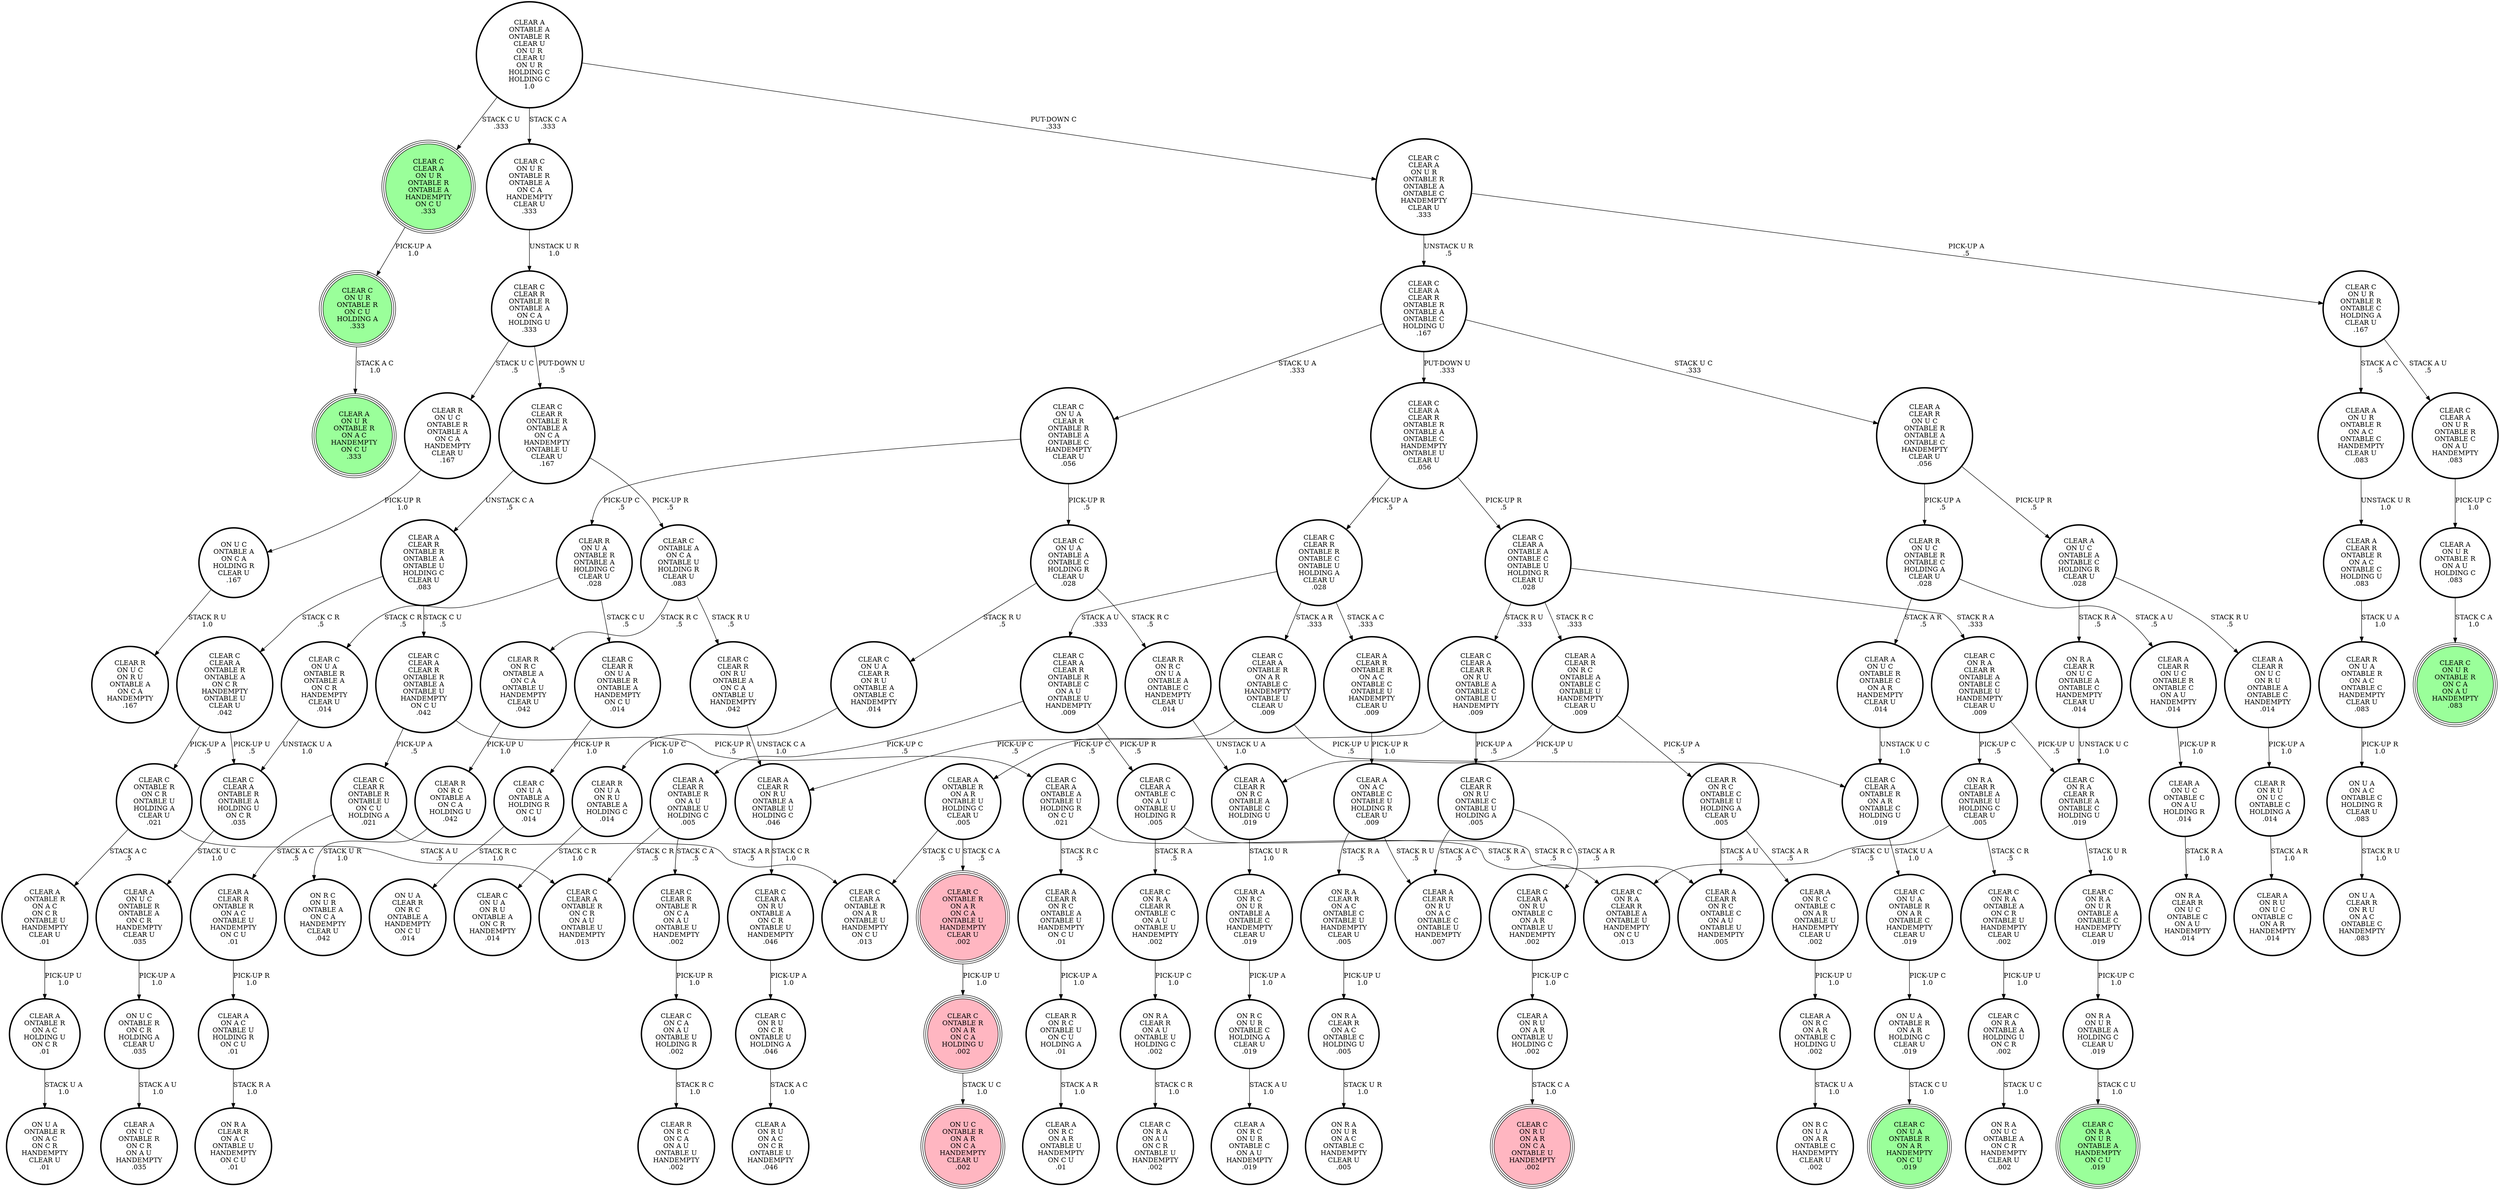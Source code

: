 digraph {
"CLEAR C\nCLEAR A\nON U R\nONTABLE R\nONTABLE A\nHANDEMPTY\nON C U\n.333\n" -> "CLEAR C\nON U R\nONTABLE R\nON C U\nHOLDING A\n.333\n"[label="PICK-UP A\n1.0\n"];
"CLEAR C\nON U A\nCLEAR R\nONTABLE R\nONTABLE A\nONTABLE C\nHANDEMPTY\nCLEAR U\n.056\n" -> "CLEAR C\nON U A\nONTABLE A\nONTABLE C\nHOLDING R\nCLEAR U\n.028\n"[label="PICK-UP R\n.5\n"];
"CLEAR C\nON U A\nCLEAR R\nONTABLE R\nONTABLE A\nONTABLE C\nHANDEMPTY\nCLEAR U\n.056\n" -> "CLEAR R\nON U A\nONTABLE R\nONTABLE A\nHOLDING C\nCLEAR U\n.028\n"[label="PICK-UP C\n.5\n"];
"CLEAR C\nON R U\nON C R\nONTABLE U\nHOLDING A\n.046\n" -> "CLEAR A\nON R U\nON A C\nON C R\nONTABLE U\nHANDEMPTY\n.046\n"[label="STACK A C\n1.0\n"];
"CLEAR C\nCLEAR A\nON R U\nONTABLE C\nON A R\nONTABLE U\nHANDEMPTY\n.002\n" -> "CLEAR A\nON R U\nON A R\nONTABLE U\nHOLDING C\n.002\n"[label="PICK-UP C\n1.0\n"];
"CLEAR C\nON C A\nON A U\nONTABLE U\nHOLDING R\n.002\n" -> "CLEAR R\nON R C\nON C A\nON A U\nONTABLE U\nHANDEMPTY\n.002\n"[label="STACK R C\n1.0\n"];
"CLEAR C\nCLEAR A\nONTABLE A\nONTABLE U\nHOLDING R\nON C U\n.021\n" -> "CLEAR C\nON R A\nCLEAR R\nONTABLE A\nONTABLE U\nHANDEMPTY\nON C U\n.013\n"[label="STACK R A\n.5\n"];
"CLEAR C\nCLEAR A\nONTABLE A\nONTABLE U\nHOLDING R\nON C U\n.021\n" -> "CLEAR A\nCLEAR R\nON R C\nONTABLE A\nONTABLE U\nHANDEMPTY\nON C U\n.01\n"[label="STACK R C\n.5\n"];
"ON U A\nON A C\nONTABLE C\nHOLDING R\nCLEAR U\n.083\n" -> "ON U A\nCLEAR R\nON R U\nON A C\nONTABLE C\nHANDEMPTY\n.083\n"[label="STACK R U\n1.0\n"];
"CLEAR C\nCLEAR A\nCLEAR R\nONTABLE R\nONTABLE C\nON A U\nONTABLE U\nHANDEMPTY\n.009\n" -> "CLEAR A\nCLEAR R\nONTABLE R\nON A U\nONTABLE U\nHOLDING C\n.005\n"[label="PICK-UP C\n.5\n"];
"CLEAR C\nCLEAR A\nCLEAR R\nONTABLE R\nONTABLE C\nON A U\nONTABLE U\nHANDEMPTY\n.009\n" -> "CLEAR C\nCLEAR A\nONTABLE C\nON A U\nONTABLE U\nHOLDING R\n.005\n"[label="PICK-UP R\n.5\n"];
"CLEAR R\nON U A\nONTABLE R\nON A C\nONTABLE C\nHANDEMPTY\nCLEAR U\n.083\n" -> "ON U A\nON A C\nONTABLE C\nHOLDING R\nCLEAR U\n.083\n"[label="PICK-UP R\n1.0\n"];
"CLEAR A\nCLEAR R\nONTABLE R\nONTABLE A\nONTABLE U\nHOLDING C\nCLEAR U\n.083\n" -> "CLEAR C\nCLEAR A\nONTABLE R\nONTABLE A\nON C R\nHANDEMPTY\nONTABLE U\nCLEAR U\n.042\n"[label="STACK C R\n.5\n"];
"CLEAR A\nCLEAR R\nONTABLE R\nONTABLE A\nONTABLE U\nHOLDING C\nCLEAR U\n.083\n" -> "CLEAR C\nCLEAR A\nCLEAR R\nONTABLE R\nONTABLE A\nONTABLE U\nHANDEMPTY\nON C U\n.042\n"[label="STACK C U\n.5\n"];
"CLEAR C\nCLEAR A\nON R U\nONTABLE A\nON C R\nONTABLE U\nHANDEMPTY\n.046\n" -> "CLEAR C\nON R U\nON C R\nONTABLE U\nHOLDING A\n.046\n"[label="PICK-UP A\n1.0\n"];
"CLEAR A\nCLEAR R\nON R C\nONTABLE A\nONTABLE U\nHANDEMPTY\nON C U\n.01\n" -> "CLEAR R\nON R C\nONTABLE U\nON C U\nHOLDING A\n.01\n"[label="PICK-UP A\n1.0\n"];
"CLEAR A\nON R C\nON A R\nONTABLE C\nHOLDING U\n.002\n" -> "ON R C\nON U A\nON A R\nONTABLE C\nHANDEMPTY\nCLEAR U\n.002\n"[label="STACK U A\n1.0\n"];
"ON R A\nCLEAR R\nON A C\nONTABLE C\nHOLDING U\n.005\n" -> "ON R A\nON U R\nON A C\nONTABLE C\nHANDEMPTY\nCLEAR U\n.005\n"[label="STACK U R\n1.0\n"];
"CLEAR C\nON R A\nCLEAR R\nONTABLE A\nONTABLE C\nHOLDING U\n.019\n" -> "CLEAR C\nON R A\nON U R\nONTABLE A\nONTABLE C\nHANDEMPTY\nCLEAR U\n.019\n"[label="STACK U R\n1.0\n"];
"CLEAR C\nON U A\nONTABLE R\nON A R\nONTABLE C\nHANDEMPTY\nCLEAR U\n.019\n" -> "ON U A\nONTABLE R\nON A R\nHOLDING C\nCLEAR U\n.019\n"[label="PICK-UP C\n1.0\n"];
"CLEAR C\nCLEAR A\nCLEAR R\nON R U\nONTABLE A\nONTABLE C\nONTABLE U\nHANDEMPTY\n.009\n" -> "CLEAR A\nCLEAR R\nON R U\nONTABLE A\nONTABLE U\nHOLDING C\n.046\n"[label="PICK-UP C\n.5\n"];
"CLEAR C\nCLEAR A\nCLEAR R\nON R U\nONTABLE A\nONTABLE C\nONTABLE U\nHANDEMPTY\n.009\n" -> "CLEAR C\nCLEAR R\nON R U\nONTABLE C\nONTABLE U\nHOLDING A\n.005\n"[label="PICK-UP A\n.5\n"];
"CLEAR C\nON R A\nCLEAR R\nONTABLE C\nON A U\nONTABLE U\nHANDEMPTY\n.002\n" -> "ON R A\nCLEAR R\nON A U\nONTABLE U\nHOLDING C\n.002\n"[label="PICK-UP C\n1.0\n"];
"ON R A\nCLEAR R\nON A U\nONTABLE U\nHOLDING C\n.002\n" -> "CLEAR C\nON R A\nON A U\nON C R\nONTABLE U\nHANDEMPTY\n.002\n"[label="STACK C R\n1.0\n"];
"CLEAR R\nON U A\nON R U\nONTABLE A\nHOLDING C\n.014\n" -> "CLEAR C\nON U A\nON R U\nONTABLE A\nON C R\nHANDEMPTY\n.014\n"[label="STACK C R\n1.0\n"];
"CLEAR C\nCLEAR A\nONTABLE R\nONTABLE A\nON C R\nHANDEMPTY\nONTABLE U\nCLEAR U\n.042\n" -> "CLEAR C\nCLEAR A\nONTABLE R\nONTABLE A\nHOLDING U\nON C R\n.035\n"[label="PICK-UP U\n.5\n"];
"CLEAR C\nCLEAR A\nONTABLE R\nONTABLE A\nON C R\nHANDEMPTY\nONTABLE U\nCLEAR U\n.042\n" -> "CLEAR C\nONTABLE R\nON C R\nONTABLE U\nHOLDING A\nCLEAR U\n.021\n"[label="PICK-UP A\n.5\n"];
"CLEAR A\nON U C\nONTABLE R\nONTABLE A\nON C R\nHANDEMPTY\nCLEAR U\n.035\n" -> "ON U C\nONTABLE R\nON C R\nHOLDING A\nCLEAR U\n.035\n"[label="PICK-UP A\n1.0\n"];
"CLEAR A\nON U R\nONTABLE R\nON A U\nHOLDING C\n.083\n" -> "CLEAR C\nON U R\nONTABLE R\nON C A\nON A U\nHANDEMPTY\n.083\n"[label="STACK C A\n1.0\n"];
"CLEAR A\nON U C\nONTABLE R\nONTABLE C\nON A R\nHANDEMPTY\nCLEAR U\n.014\n" -> "CLEAR C\nCLEAR A\nONTABLE R\nON A R\nONTABLE C\nHOLDING U\n.019\n"[label="UNSTACK U C\n1.0\n"];
"CLEAR C\nON U R\nONTABLE R\nONTABLE A\nON C A\nHANDEMPTY\nCLEAR U\n.333\n" -> "CLEAR C\nCLEAR R\nONTABLE R\nONTABLE A\nON C A\nHOLDING U\n.333\n"[label="UNSTACK U R\n1.0\n"];
"CLEAR C\nONTABLE A\nON C A\nONTABLE U\nHOLDING R\nCLEAR U\n.083\n" -> "CLEAR R\nON R C\nONTABLE A\nON C A\nONTABLE U\nHANDEMPTY\nCLEAR U\n.042\n"[label="STACK R C\n.5\n"];
"CLEAR C\nONTABLE A\nON C A\nONTABLE U\nHOLDING R\nCLEAR U\n.083\n" -> "CLEAR C\nCLEAR R\nON R U\nONTABLE A\nON C A\nONTABLE U\nHANDEMPTY\n.042\n"[label="STACK R U\n.5\n"];
"CLEAR A\nCLEAR R\nON R C\nONTABLE A\nONTABLE C\nHOLDING U\n.019\n" -> "CLEAR A\nON R C\nON U R\nONTABLE A\nONTABLE C\nHANDEMPTY\nCLEAR U\n.019\n"[label="STACK U R\n1.0\n"];
"CLEAR C\nCLEAR A\nONTABLE R\nON A R\nONTABLE C\nHANDEMPTY\nONTABLE U\nCLEAR U\n.009\n" -> "CLEAR C\nCLEAR A\nONTABLE R\nON A R\nONTABLE C\nHOLDING U\n.019\n"[label="PICK-UP U\n.5\n"];
"CLEAR C\nCLEAR A\nONTABLE R\nON A R\nONTABLE C\nHANDEMPTY\nONTABLE U\nCLEAR U\n.009\n" -> "CLEAR A\nONTABLE R\nON A R\nONTABLE U\nHOLDING C\nCLEAR U\n.005\n"[label="PICK-UP C\n.5\n"];
"CLEAR A\nONTABLE R\nON A R\nONTABLE U\nHOLDING C\nCLEAR U\n.005\n" -> "CLEAR C\nCLEAR A\nONTABLE R\nON A R\nONTABLE U\nHANDEMPTY\nON C U\n.013\n"[label="STACK C U\n.5\n"];
"CLEAR A\nONTABLE R\nON A R\nONTABLE U\nHOLDING C\nCLEAR U\n.005\n" -> "CLEAR C\nONTABLE R\nON A R\nON C A\nONTABLE U\nHANDEMPTY\nCLEAR U\n.002\n"[label="STACK C A\n.5\n"];
"CLEAR C\nCLEAR A\nONTABLE R\nONTABLE A\nHOLDING U\nON C R\n.035\n" -> "CLEAR A\nON U C\nONTABLE R\nONTABLE A\nON C R\nHANDEMPTY\nCLEAR U\n.035\n"[label="STACK U C\n1.0\n"];
"CLEAR C\nCLEAR A\nCLEAR R\nONTABLE R\nONTABLE A\nONTABLE C\nHOLDING U\n.167\n" -> "CLEAR C\nCLEAR A\nCLEAR R\nONTABLE R\nONTABLE A\nONTABLE C\nHANDEMPTY\nONTABLE U\nCLEAR U\n.056\n"[label="PUT-DOWN U\n.333\n"];
"CLEAR C\nCLEAR A\nCLEAR R\nONTABLE R\nONTABLE A\nONTABLE C\nHOLDING U\n.167\n" -> "CLEAR A\nCLEAR R\nON U C\nONTABLE R\nONTABLE A\nONTABLE C\nHANDEMPTY\nCLEAR U\n.056\n"[label="STACK U C\n.333\n"];
"CLEAR C\nCLEAR A\nCLEAR R\nONTABLE R\nONTABLE A\nONTABLE C\nHOLDING U\n.167\n" -> "CLEAR C\nON U A\nCLEAR R\nONTABLE R\nONTABLE A\nONTABLE C\nHANDEMPTY\nCLEAR U\n.056\n"[label="STACK U A\n.333\n"];
"CLEAR A\nON A C\nONTABLE C\nONTABLE U\nHOLDING R\nCLEAR U\n.009\n" -> "ON R A\nCLEAR R\nON A C\nONTABLE C\nONTABLE U\nHANDEMPTY\nCLEAR U\n.005\n"[label="STACK R A\n.5\n"];
"CLEAR A\nON A C\nONTABLE C\nONTABLE U\nHOLDING R\nCLEAR U\n.009\n" -> "CLEAR A\nCLEAR R\nON R U\nON A C\nONTABLE C\nONTABLE U\nHANDEMPTY\n.007\n"[label="STACK R U\n.5\n"];
"CLEAR C\nCLEAR R\nON R U\nONTABLE A\nON C A\nONTABLE U\nHANDEMPTY\n.042\n" -> "CLEAR A\nCLEAR R\nON R U\nONTABLE A\nONTABLE U\nHOLDING C\n.046\n"[label="UNSTACK C A\n1.0\n"];
"CLEAR C\nONTABLE R\nON A R\nON C A\nONTABLE U\nHANDEMPTY\nCLEAR U\n.002\n" -> "CLEAR C\nONTABLE R\nON A R\nON C A\nHOLDING U\n.002\n"[label="PICK-UP U\n1.0\n"];
"CLEAR A\nONTABLE R\nON A C\nON C R\nONTABLE U\nHANDEMPTY\nCLEAR U\n.01\n" -> "CLEAR A\nONTABLE R\nON A C\nHOLDING U\nON C R\n.01\n"[label="PICK-UP U\n1.0\n"];
"CLEAR A\nCLEAR R\nON U C\nON R U\nONTABLE A\nONTABLE C\nHANDEMPTY\n.014\n" -> "CLEAR R\nON R U\nON U C\nONTABLE C\nHOLDING A\n.014\n"[label="PICK-UP A\n1.0\n"];
"CLEAR A\nON U C\nONTABLE A\nONTABLE C\nHOLDING R\nCLEAR U\n.028\n" -> "CLEAR A\nCLEAR R\nON U C\nON R U\nONTABLE A\nONTABLE C\nHANDEMPTY\n.014\n"[label="STACK R U\n.5\n"];
"CLEAR A\nON U C\nONTABLE A\nONTABLE C\nHOLDING R\nCLEAR U\n.028\n" -> "ON R A\nCLEAR R\nON U C\nONTABLE A\nONTABLE C\nHANDEMPTY\nCLEAR U\n.014\n"[label="STACK R A\n.5\n"];
"CLEAR C\nON U R\nONTABLE R\nONTABLE C\nHOLDING A\nCLEAR U\n.167\n" -> "CLEAR A\nON U R\nONTABLE R\nON A C\nONTABLE C\nHANDEMPTY\nCLEAR U\n.083\n"[label="STACK A C\n.5\n"];
"CLEAR C\nON U R\nONTABLE R\nONTABLE C\nHOLDING A\nCLEAR U\n.167\n" -> "CLEAR C\nCLEAR A\nON U R\nONTABLE R\nONTABLE C\nON A U\nHANDEMPTY\n.083\n"[label="STACK A U\n.5\n"];
"CLEAR C\nONTABLE R\nON C R\nONTABLE U\nHOLDING A\nCLEAR U\n.021\n" -> "CLEAR C\nCLEAR A\nONTABLE R\nON C R\nON A U\nONTABLE U\nHANDEMPTY\n.013\n"[label="STACK A U\n.5\n"];
"CLEAR C\nONTABLE R\nON C R\nONTABLE U\nHOLDING A\nCLEAR U\n.021\n" -> "CLEAR A\nONTABLE R\nON A C\nON C R\nONTABLE U\nHANDEMPTY\nCLEAR U\n.01\n"[label="STACK A C\n.5\n"];
"CLEAR C\nCLEAR R\nONTABLE R\nONTABLE A\nON C A\nHOLDING U\n.333\n" -> "CLEAR R\nON U C\nONTABLE R\nONTABLE A\nON C A\nHANDEMPTY\nCLEAR U\n.167\n"[label="STACK U C\n.5\n"];
"CLEAR C\nCLEAR R\nONTABLE R\nONTABLE A\nON C A\nHOLDING U\n.333\n" -> "CLEAR C\nCLEAR R\nONTABLE R\nONTABLE A\nON C A\nHANDEMPTY\nONTABLE U\nCLEAR U\n.167\n"[label="PUT-DOWN U\n.5\n"];
"CLEAR A\nCLEAR R\nONTABLE R\nON A C\nONTABLE U\nHANDEMPTY\nON C U\n.01\n" -> "CLEAR A\nON A C\nONTABLE U\nHOLDING R\nON C U\n.01\n"[label="PICK-UP R\n1.0\n"];
"CLEAR A\nONTABLE R\nON A C\nHOLDING U\nON C R\n.01\n" -> "ON U A\nONTABLE R\nON A C\nON C R\nHANDEMPTY\nCLEAR U\n.01\n"[label="STACK U A\n1.0\n"];
"CLEAR C\nCLEAR A\nON U R\nONTABLE R\nONTABLE C\nON A U\nHANDEMPTY\n.083\n" -> "CLEAR A\nON U R\nONTABLE R\nON A U\nHOLDING C\n.083\n"[label="PICK-UP C\n1.0\n"];
"CLEAR C\nON U A\nONTABLE R\nONTABLE A\nON C R\nHANDEMPTY\nCLEAR U\n.014\n" -> "CLEAR C\nCLEAR A\nONTABLE R\nONTABLE A\nHOLDING U\nON C R\n.035\n"[label="UNSTACK U A\n1.0\n"];
"CLEAR R\nON R C\nONTABLE U\nON C U\nHOLDING A\n.01\n" -> "CLEAR A\nON R C\nON A R\nONTABLE U\nHANDEMPTY\nON C U\n.01\n"[label="STACK A R\n1.0\n"];
"CLEAR C\nON U A\nONTABLE A\nHOLDING R\nON C U\n.014\n" -> "ON U A\nCLEAR R\nON R C\nONTABLE A\nHANDEMPTY\nON C U\n.014\n"[label="STACK R C\n1.0\n"];
"CLEAR C\nON R A\nCLEAR R\nONTABLE A\nONTABLE C\nONTABLE U\nHANDEMPTY\nCLEAR U\n.009\n" -> "ON R A\nCLEAR R\nONTABLE A\nONTABLE U\nHOLDING C\nCLEAR U\n.005\n"[label="PICK-UP C\n.5\n"];
"CLEAR C\nON R A\nCLEAR R\nONTABLE A\nONTABLE C\nONTABLE U\nHANDEMPTY\nCLEAR U\n.009\n" -> "CLEAR C\nON R A\nCLEAR R\nONTABLE A\nONTABLE C\nHOLDING U\n.019\n"[label="PICK-UP U\n.5\n"];
"CLEAR C\nON U A\nONTABLE A\nONTABLE C\nHOLDING R\nCLEAR U\n.028\n" -> "CLEAR C\nON U A\nCLEAR R\nON R U\nONTABLE A\nONTABLE C\nHANDEMPTY\n.014\n"[label="STACK R U\n.5\n"];
"CLEAR C\nON U A\nONTABLE A\nONTABLE C\nHOLDING R\nCLEAR U\n.028\n" -> "CLEAR R\nON R C\nON U A\nONTABLE A\nONTABLE C\nHANDEMPTY\nCLEAR U\n.014\n"[label="STACK R C\n.5\n"];
"CLEAR C\nON R A\nONTABLE A\nON C R\nONTABLE U\nHANDEMPTY\nCLEAR U\n.002\n" -> "CLEAR C\nON R A\nONTABLE A\nHOLDING U\nON C R\n.002\n"[label="PICK-UP U\n1.0\n"];
"CLEAR C\nCLEAR R\nON U A\nONTABLE R\nONTABLE A\nHANDEMPTY\nON C U\n.014\n" -> "CLEAR C\nON U A\nONTABLE A\nHOLDING R\nON C U\n.014\n"[label="PICK-UP R\n1.0\n"];
"CLEAR A\nCLEAR R\nONTABLE R\nON A U\nONTABLE U\nHOLDING C\n.005\n" -> "CLEAR C\nCLEAR R\nONTABLE R\nON C A\nON A U\nONTABLE U\nHANDEMPTY\n.002\n"[label="STACK C A\n.5\n"];
"CLEAR A\nCLEAR R\nONTABLE R\nON A U\nONTABLE U\nHOLDING C\n.005\n" -> "CLEAR C\nCLEAR A\nONTABLE R\nON C R\nON A U\nONTABLE U\nHANDEMPTY\n.013\n"[label="STACK C R\n.5\n"];
"CLEAR C\nCLEAR R\nONTABLE R\nONTABLE U\nON C U\nHOLDING A\n.021\n" -> "CLEAR A\nCLEAR R\nONTABLE R\nON A C\nONTABLE U\nHANDEMPTY\nON C U\n.01\n"[label="STACK A C\n.5\n"];
"CLEAR C\nCLEAR R\nONTABLE R\nONTABLE U\nON C U\nHOLDING A\n.021\n" -> "CLEAR C\nCLEAR A\nONTABLE R\nON A R\nONTABLE U\nHANDEMPTY\nON C U\n.013\n"[label="STACK A R\n.5\n"];
"CLEAR C\nCLEAR A\nON U R\nONTABLE R\nONTABLE A\nONTABLE C\nHANDEMPTY\nCLEAR U\n.333\n" -> "CLEAR C\nON U R\nONTABLE R\nONTABLE C\nHOLDING A\nCLEAR U\n.167\n"[label="PICK-UP A\n.5\n"];
"CLEAR C\nCLEAR A\nON U R\nONTABLE R\nONTABLE A\nONTABLE C\nHANDEMPTY\nCLEAR U\n.333\n" -> "CLEAR C\nCLEAR A\nCLEAR R\nONTABLE R\nONTABLE A\nONTABLE C\nHOLDING U\n.167\n"[label="UNSTACK U R\n.5\n"];
"CLEAR C\nCLEAR A\nCLEAR R\nONTABLE R\nONTABLE A\nONTABLE U\nHANDEMPTY\nON C U\n.042\n" -> "CLEAR C\nCLEAR A\nONTABLE A\nONTABLE U\nHOLDING R\nON C U\n.021\n"[label="PICK-UP R\n.5\n"];
"CLEAR C\nCLEAR A\nCLEAR R\nONTABLE R\nONTABLE A\nONTABLE U\nHANDEMPTY\nON C U\n.042\n" -> "CLEAR C\nCLEAR R\nONTABLE R\nONTABLE U\nON C U\nHOLDING A\n.021\n"[label="PICK-UP A\n.5\n"];
"CLEAR A\nON U C\nONTABLE C\nON A U\nHOLDING R\n.014\n" -> "ON R A\nCLEAR R\nON U C\nONTABLE C\nON A U\nHANDEMPTY\n.014\n"[label="STACK R A\n1.0\n"];
"CLEAR R\nON R C\nONTABLE A\nON C A\nONTABLE U\nHANDEMPTY\nCLEAR U\n.042\n" -> "CLEAR R\nON R C\nONTABLE A\nON C A\nHOLDING U\n.042\n"[label="PICK-UP U\n1.0\n"];
"CLEAR C\nCLEAR A\nONTABLE A\nONTABLE C\nONTABLE U\nHOLDING R\nCLEAR U\n.028\n" -> "CLEAR C\nON R A\nCLEAR R\nONTABLE A\nONTABLE C\nONTABLE U\nHANDEMPTY\nCLEAR U\n.009\n"[label="STACK R A\n.333\n"];
"CLEAR C\nCLEAR A\nONTABLE A\nONTABLE C\nONTABLE U\nHOLDING R\nCLEAR U\n.028\n" -> "CLEAR A\nCLEAR R\nON R C\nONTABLE A\nONTABLE C\nONTABLE U\nHANDEMPTY\nCLEAR U\n.009\n"[label="STACK R C\n.333\n"];
"CLEAR C\nCLEAR A\nONTABLE A\nONTABLE C\nONTABLE U\nHOLDING R\nCLEAR U\n.028\n" -> "CLEAR C\nCLEAR A\nCLEAR R\nON R U\nONTABLE A\nONTABLE C\nONTABLE U\nHANDEMPTY\n.009\n"[label="STACK R U\n.333\n"];
"CLEAR R\nON U C\nONTABLE R\nONTABLE C\nHOLDING A\nCLEAR U\n.028\n" -> "CLEAR A\nON U C\nONTABLE R\nONTABLE C\nON A R\nHANDEMPTY\nCLEAR U\n.014\n"[label="STACK A R\n.5\n"];
"CLEAR R\nON U C\nONTABLE R\nONTABLE C\nHOLDING A\nCLEAR U\n.028\n" -> "CLEAR A\nCLEAR R\nON U C\nONTABLE R\nONTABLE C\nON A U\nHANDEMPTY\n.014\n"[label="STACK A U\n.5\n"];
"CLEAR R\nON R C\nONTABLE A\nON C A\nHOLDING U\n.042\n" -> "ON R C\nON U R\nONTABLE A\nON C A\nHANDEMPTY\nCLEAR U\n.042\n"[label="STACK U R\n1.0\n"];
"CLEAR A\nCLEAR R\nON U C\nONTABLE R\nONTABLE A\nONTABLE C\nHANDEMPTY\nCLEAR U\n.056\n" -> "CLEAR R\nON U C\nONTABLE R\nONTABLE C\nHOLDING A\nCLEAR U\n.028\n"[label="PICK-UP A\n.5\n"];
"CLEAR A\nCLEAR R\nON U C\nONTABLE R\nONTABLE A\nONTABLE C\nHANDEMPTY\nCLEAR U\n.056\n" -> "CLEAR A\nON U C\nONTABLE A\nONTABLE C\nHOLDING R\nCLEAR U\n.028\n"[label="PICK-UP R\n.5\n"];
"CLEAR A\nCLEAR R\nON U C\nONTABLE R\nONTABLE C\nON A U\nHANDEMPTY\n.014\n" -> "CLEAR A\nON U C\nONTABLE C\nON A U\nHOLDING R\n.014\n"[label="PICK-UP R\n1.0\n"];
"CLEAR C\nON U R\nONTABLE R\nON C U\nHOLDING A\n.333\n" -> "CLEAR A\nON U R\nONTABLE R\nON A C\nHANDEMPTY\nON C U\n.333\n"[label="STACK A C\n1.0\n"];
"CLEAR A\nON A C\nONTABLE U\nHOLDING R\nON C U\n.01\n" -> "ON R A\nCLEAR R\nON A C\nONTABLE U\nHANDEMPTY\nON C U\n.01\n"[label="STACK R A\n1.0\n"];
"CLEAR R\nON U C\nONTABLE R\nONTABLE A\nON C A\nHANDEMPTY\nCLEAR U\n.167\n" -> "ON U C\nONTABLE A\nON C A\nHOLDING R\nCLEAR U\n.167\n"[label="PICK-UP R\n1.0\n"];
"CLEAR A\nON R C\nON U R\nONTABLE A\nONTABLE C\nHANDEMPTY\nCLEAR U\n.019\n" -> "ON R C\nON U R\nONTABLE C\nHOLDING A\nCLEAR U\n.019\n"[label="PICK-UP A\n1.0\n"];
"CLEAR A\nON R U\nON A R\nONTABLE U\nHOLDING C\n.002\n" -> "CLEAR C\nON R U\nON A R\nON C A\nONTABLE U\nHANDEMPTY\n.002\n"[label="STACK C A\n1.0\n"];
"CLEAR A\nCLEAR R\nON R C\nONTABLE A\nONTABLE C\nONTABLE U\nHANDEMPTY\nCLEAR U\n.009\n" -> "CLEAR R\nON R C\nONTABLE C\nONTABLE U\nHOLDING A\nCLEAR U\n.005\n"[label="PICK-UP A\n.5\n"];
"CLEAR A\nCLEAR R\nON R C\nONTABLE A\nONTABLE C\nONTABLE U\nHANDEMPTY\nCLEAR U\n.009\n" -> "CLEAR A\nCLEAR R\nON R C\nONTABLE A\nONTABLE C\nHOLDING U\n.019\n"[label="PICK-UP U\n.5\n"];
"CLEAR A\nCLEAR R\nONTABLE R\nON A C\nONTABLE C\nHOLDING U\n.083\n" -> "CLEAR R\nON U A\nONTABLE R\nON A C\nONTABLE C\nHANDEMPTY\nCLEAR U\n.083\n"[label="STACK U A\n1.0\n"];
"CLEAR C\nCLEAR R\nONTABLE R\nONTABLE C\nONTABLE U\nHOLDING A\nCLEAR U\n.028\n" -> "CLEAR A\nCLEAR R\nONTABLE R\nON A C\nONTABLE C\nONTABLE U\nHANDEMPTY\nCLEAR U\n.009\n"[label="STACK A C\n.333\n"];
"CLEAR C\nCLEAR R\nONTABLE R\nONTABLE C\nONTABLE U\nHOLDING A\nCLEAR U\n.028\n" -> "CLEAR C\nCLEAR A\nONTABLE R\nON A R\nONTABLE C\nHANDEMPTY\nONTABLE U\nCLEAR U\n.009\n"[label="STACK A R\n.333\n"];
"CLEAR C\nCLEAR R\nONTABLE R\nONTABLE C\nONTABLE U\nHOLDING A\nCLEAR U\n.028\n" -> "CLEAR C\nCLEAR A\nCLEAR R\nONTABLE R\nONTABLE C\nON A U\nONTABLE U\nHANDEMPTY\n.009\n"[label="STACK A U\n.333\n"];
"CLEAR C\nON U A\nCLEAR R\nON R U\nONTABLE A\nONTABLE C\nHANDEMPTY\n.014\n" -> "CLEAR R\nON U A\nON R U\nONTABLE A\nHOLDING C\n.014\n"[label="PICK-UP C\n1.0\n"];
"CLEAR C\nCLEAR A\nCLEAR R\nONTABLE R\nONTABLE A\nONTABLE C\nHANDEMPTY\nONTABLE U\nCLEAR U\n.056\n" -> "CLEAR C\nCLEAR R\nONTABLE R\nONTABLE C\nONTABLE U\nHOLDING A\nCLEAR U\n.028\n"[label="PICK-UP A\n.5\n"];
"CLEAR C\nCLEAR A\nCLEAR R\nONTABLE R\nONTABLE A\nONTABLE C\nHANDEMPTY\nONTABLE U\nCLEAR U\n.056\n" -> "CLEAR C\nCLEAR A\nONTABLE A\nONTABLE C\nONTABLE U\nHOLDING R\nCLEAR U\n.028\n"[label="PICK-UP R\n.5\n"];
"CLEAR A\nCLEAR R\nON R U\nONTABLE A\nONTABLE U\nHOLDING C\n.046\n" -> "CLEAR C\nCLEAR A\nON R U\nONTABLE A\nON C R\nONTABLE U\nHANDEMPTY\n.046\n"[label="STACK C R\n1.0\n"];
"ON U A\nONTABLE R\nON A R\nHOLDING C\nCLEAR U\n.019\n" -> "CLEAR C\nON U A\nONTABLE R\nON A R\nHANDEMPTY\nON C U\n.019\n"[label="STACK C U\n1.0\n"];
"CLEAR A\nONTABLE A\nONTABLE R\nCLEAR U\nON U R\nCLEAR U\nON U R\nHOLDING C\nHOLDING C\n1.0\n" -> "CLEAR C\nCLEAR A\nON U R\nONTABLE R\nONTABLE A\nHANDEMPTY\nON C U\n.333\n"[label="STACK C U\n.333\n"];
"CLEAR A\nONTABLE A\nONTABLE R\nCLEAR U\nON U R\nCLEAR U\nON U R\nHOLDING C\nHOLDING C\n1.0\n" -> "CLEAR C\nON U R\nONTABLE R\nONTABLE A\nON C A\nHANDEMPTY\nCLEAR U\n.333\n"[label="STACK C A\n.333\n"];
"CLEAR A\nONTABLE A\nONTABLE R\nCLEAR U\nON U R\nCLEAR U\nON U R\nHOLDING C\nHOLDING C\n1.0\n" -> "CLEAR C\nCLEAR A\nON U R\nONTABLE R\nONTABLE A\nONTABLE C\nHANDEMPTY\nCLEAR U\n.333\n"[label="PUT-DOWN C\n.333\n"];
"CLEAR A\nON U R\nONTABLE R\nON A C\nONTABLE C\nHANDEMPTY\nCLEAR U\n.083\n" -> "CLEAR A\nCLEAR R\nONTABLE R\nON A C\nONTABLE C\nHOLDING U\n.083\n"[label="UNSTACK U R\n1.0\n"];
"ON U C\nONTABLE A\nON C A\nHOLDING R\nCLEAR U\n.167\n" -> "CLEAR R\nON U C\nON R U\nONTABLE A\nON C A\nHANDEMPTY\n.167\n"[label="STACK R U\n1.0\n"];
"CLEAR R\nON R C\nON U A\nONTABLE A\nONTABLE C\nHANDEMPTY\nCLEAR U\n.014\n" -> "CLEAR A\nCLEAR R\nON R C\nONTABLE A\nONTABLE C\nHOLDING U\n.019\n"[label="UNSTACK U A\n1.0\n"];
"CLEAR C\nON R A\nON U R\nONTABLE A\nONTABLE C\nHANDEMPTY\nCLEAR U\n.019\n" -> "ON R A\nON U R\nONTABLE A\nHOLDING C\nCLEAR U\n.019\n"[label="PICK-UP C\n1.0\n"];
"ON R A\nCLEAR R\nON A C\nONTABLE C\nONTABLE U\nHANDEMPTY\nCLEAR U\n.005\n" -> "ON R A\nCLEAR R\nON A C\nONTABLE C\nHOLDING U\n.005\n"[label="PICK-UP U\n1.0\n"];
"ON R A\nCLEAR R\nON U C\nONTABLE A\nONTABLE C\nHANDEMPTY\nCLEAR U\n.014\n" -> "CLEAR C\nON R A\nCLEAR R\nONTABLE A\nONTABLE C\nHOLDING U\n.019\n"[label="UNSTACK U C\n1.0\n"];
"CLEAR R\nON U A\nONTABLE R\nONTABLE A\nHOLDING C\nCLEAR U\n.028\n" -> "CLEAR C\nCLEAR R\nON U A\nONTABLE R\nONTABLE A\nHANDEMPTY\nON C U\n.014\n"[label="STACK C U\n.5\n"];
"CLEAR R\nON U A\nONTABLE R\nONTABLE A\nHOLDING C\nCLEAR U\n.028\n" -> "CLEAR C\nON U A\nONTABLE R\nONTABLE A\nON C R\nHANDEMPTY\nCLEAR U\n.014\n"[label="STACK C R\n.5\n"];
"ON U C\nONTABLE R\nON C R\nHOLDING A\nCLEAR U\n.035\n" -> "CLEAR A\nON U C\nONTABLE R\nON C R\nON A U\nHANDEMPTY\n.035\n"[label="STACK A U\n1.0\n"];
"CLEAR C\nONTABLE R\nON A R\nON C A\nHOLDING U\n.002\n" -> "ON U C\nONTABLE R\nON A R\nON C A\nHANDEMPTY\nCLEAR U\n.002\n"[label="STACK U C\n1.0\n"];
"CLEAR C\nCLEAR R\nONTABLE R\nON C A\nON A U\nONTABLE U\nHANDEMPTY\n.002\n" -> "CLEAR C\nON C A\nON A U\nONTABLE U\nHOLDING R\n.002\n"[label="PICK-UP R\n1.0\n"];
"CLEAR C\nCLEAR R\nONTABLE R\nONTABLE A\nON C A\nHANDEMPTY\nONTABLE U\nCLEAR U\n.167\n" -> "CLEAR A\nCLEAR R\nONTABLE R\nONTABLE A\nONTABLE U\nHOLDING C\nCLEAR U\n.083\n"[label="UNSTACK C A\n.5\n"];
"CLEAR C\nCLEAR R\nONTABLE R\nONTABLE A\nON C A\nHANDEMPTY\nONTABLE U\nCLEAR U\n.167\n" -> "CLEAR C\nONTABLE A\nON C A\nONTABLE U\nHOLDING R\nCLEAR U\n.083\n"[label="PICK-UP R\n.5\n"];
"CLEAR C\nCLEAR A\nONTABLE R\nON A R\nONTABLE C\nHOLDING U\n.019\n" -> "CLEAR C\nON U A\nONTABLE R\nON A R\nONTABLE C\nHANDEMPTY\nCLEAR U\n.019\n"[label="STACK U A\n1.0\n"];
"CLEAR C\nON R A\nONTABLE A\nHOLDING U\nON C R\n.002\n" -> "ON R A\nON U C\nONTABLE A\nON C R\nHANDEMPTY\nCLEAR U\n.002\n"[label="STACK U C\n1.0\n"];
"CLEAR R\nON R C\nONTABLE C\nONTABLE U\nHOLDING A\nCLEAR U\n.005\n" -> "CLEAR A\nCLEAR R\nON R C\nONTABLE C\nON A U\nONTABLE U\nHANDEMPTY\n.005\n"[label="STACK A U\n.5\n"];
"CLEAR R\nON R C\nONTABLE C\nONTABLE U\nHOLDING A\nCLEAR U\n.005\n" -> "CLEAR A\nON R C\nONTABLE C\nON A R\nONTABLE U\nHANDEMPTY\nCLEAR U\n.002\n"[label="STACK A R\n.5\n"];
"ON R A\nON U R\nONTABLE A\nHOLDING C\nCLEAR U\n.019\n" -> "CLEAR C\nON R A\nON U R\nONTABLE A\nHANDEMPTY\nON C U\n.019\n"[label="STACK C U\n1.0\n"];
"CLEAR A\nCLEAR R\nONTABLE R\nON A C\nONTABLE C\nONTABLE U\nHANDEMPTY\nCLEAR U\n.009\n" -> "CLEAR A\nON A C\nONTABLE C\nONTABLE U\nHOLDING R\nCLEAR U\n.009\n"[label="PICK-UP R\n1.0\n"];
"ON R C\nON U R\nONTABLE C\nHOLDING A\nCLEAR U\n.019\n" -> "CLEAR A\nON R C\nON U R\nONTABLE C\nON A U\nHANDEMPTY\n.019\n"[label="STACK A U\n1.0\n"];
"CLEAR C\nCLEAR R\nON R U\nONTABLE C\nONTABLE U\nHOLDING A\n.005\n" -> "CLEAR A\nCLEAR R\nON R U\nON A C\nONTABLE C\nONTABLE U\nHANDEMPTY\n.007\n"[label="STACK A C\n.5\n"];
"CLEAR C\nCLEAR R\nON R U\nONTABLE C\nONTABLE U\nHOLDING A\n.005\n" -> "CLEAR C\nCLEAR A\nON R U\nONTABLE C\nON A R\nONTABLE U\nHANDEMPTY\n.002\n"[label="STACK A R\n.5\n"];
"CLEAR R\nON R U\nON U C\nONTABLE C\nHOLDING A\n.014\n" -> "CLEAR A\nON R U\nON U C\nONTABLE C\nON A R\nHANDEMPTY\n.014\n"[label="STACK A R\n1.0\n"];
"CLEAR A\nON R C\nONTABLE C\nON A R\nONTABLE U\nHANDEMPTY\nCLEAR U\n.002\n" -> "CLEAR A\nON R C\nON A R\nONTABLE C\nHOLDING U\n.002\n"[label="PICK-UP U\n1.0\n"];
"ON R A\nCLEAR R\nONTABLE A\nONTABLE U\nHOLDING C\nCLEAR U\n.005\n" -> "CLEAR C\nON R A\nCLEAR R\nONTABLE A\nONTABLE U\nHANDEMPTY\nON C U\n.013\n"[label="STACK C U\n.5\n"];
"ON R A\nCLEAR R\nONTABLE A\nONTABLE U\nHOLDING C\nCLEAR U\n.005\n" -> "CLEAR C\nON R A\nONTABLE A\nON C R\nONTABLE U\nHANDEMPTY\nCLEAR U\n.002\n"[label="STACK C R\n.5\n"];
"CLEAR C\nCLEAR A\nONTABLE C\nON A U\nONTABLE U\nHOLDING R\n.005\n" -> "CLEAR C\nON R A\nCLEAR R\nONTABLE C\nON A U\nONTABLE U\nHANDEMPTY\n.002\n"[label="STACK R A\n.5\n"];
"CLEAR C\nCLEAR A\nONTABLE C\nON A U\nONTABLE U\nHOLDING R\n.005\n" -> "CLEAR A\nCLEAR R\nON R C\nONTABLE C\nON A U\nONTABLE U\nHANDEMPTY\n.005\n"[label="STACK R C\n.5\n"];
"CLEAR C\nON R A\nON A U\nON C R\nONTABLE U\nHANDEMPTY\n.002\n" [shape=circle, penwidth=3];
"ON R A\nCLEAR R\nON A C\nONTABLE U\nHANDEMPTY\nON C U\n.01\n" [shape=circle, penwidth=3];
"ON U A\nCLEAR R\nON R U\nON A C\nONTABLE C\nHANDEMPTY\n.083\n" [shape=circle, penwidth=3];
"CLEAR C\nON R U\nON A R\nON C A\nONTABLE U\nHANDEMPTY\n.002\n" [shape=circle, style=filled, fillcolor=lightpink, peripheries=3];
"CLEAR A\nON R U\nON U C\nONTABLE C\nON A R\nHANDEMPTY\n.014\n" [shape=circle, penwidth=3];
"CLEAR R\nON U C\nON R U\nONTABLE A\nON C A\nHANDEMPTY\n.167\n" [shape=circle, penwidth=3];
"CLEAR C\nON U A\nON R U\nONTABLE A\nON C R\nHANDEMPTY\n.014\n" [shape=circle, penwidth=3];
"ON R C\nON U R\nONTABLE A\nON C A\nHANDEMPTY\nCLEAR U\n.042\n" [shape=circle, penwidth=3];
"ON U C\nONTABLE R\nON A R\nON C A\nHANDEMPTY\nCLEAR U\n.002\n" [shape=circle, style=filled, fillcolor=lightpink, peripheries=3];
"ON R C\nON U A\nON A R\nONTABLE C\nHANDEMPTY\nCLEAR U\n.002\n" [shape=circle, penwidth=3];
"CLEAR A\nCLEAR R\nON R C\nONTABLE C\nON A U\nONTABLE U\nHANDEMPTY\n.005\n" [shape=circle, penwidth=3];
"CLEAR C\nCLEAR A\nONTABLE R\nON C R\nON A U\nONTABLE U\nHANDEMPTY\n.013\n" [shape=circle, penwidth=3];
"CLEAR C\nCLEAR A\nONTABLE R\nON A R\nONTABLE U\nHANDEMPTY\nON C U\n.013\n" [shape=circle, penwidth=3];
"CLEAR A\nCLEAR R\nON R U\nON A C\nONTABLE C\nONTABLE U\nHANDEMPTY\n.007\n" [shape=circle, penwidth=3];
"CLEAR C\nON U R\nONTABLE R\nON C A\nON A U\nHANDEMPTY\n.083\n" [shape=circle, style=filled, fillcolor=palegreen1, peripheries=3];
"ON R A\nON U C\nONTABLE A\nON C R\nHANDEMPTY\nCLEAR U\n.002\n" [shape=circle, penwidth=3];
"CLEAR A\nON R C\nON A R\nONTABLE U\nHANDEMPTY\nON C U\n.01\n" [shape=circle, penwidth=3];
"ON U A\nCLEAR R\nON R C\nONTABLE A\nHANDEMPTY\nON C U\n.014\n" [shape=circle, penwidth=3];
"CLEAR A\nON U C\nONTABLE R\nON C R\nON A U\nHANDEMPTY\n.035\n" [shape=circle, penwidth=3];
"CLEAR C\nON R A\nON U R\nONTABLE A\nHANDEMPTY\nON C U\n.019\n" [shape=circle, style=filled, fillcolor=palegreen1, peripheries=3];
"CLEAR C\nON R A\nCLEAR R\nONTABLE A\nONTABLE U\nHANDEMPTY\nON C U\n.013\n" [shape=circle, penwidth=3];
"ON R A\nON U R\nON A C\nONTABLE C\nHANDEMPTY\nCLEAR U\n.005\n" [shape=circle, penwidth=3];
"ON R A\nCLEAR R\nON U C\nONTABLE C\nON A U\nHANDEMPTY\n.014\n" [shape=circle, penwidth=3];
"CLEAR R\nON R C\nON C A\nON A U\nONTABLE U\nHANDEMPTY\n.002\n" [shape=circle, penwidth=3];
"CLEAR A\nON R U\nON A C\nON C R\nONTABLE U\nHANDEMPTY\n.046\n" [shape=circle, penwidth=3];
"CLEAR A\nON U R\nONTABLE R\nON A C\nHANDEMPTY\nON C U\n.333\n" [shape=circle, style=filled, fillcolor=palegreen1, peripheries=3];
"CLEAR C\nON U A\nONTABLE R\nON A R\nHANDEMPTY\nON C U\n.019\n" [shape=circle, style=filled, fillcolor=palegreen1, peripheries=3];
"ON U A\nONTABLE R\nON A C\nON C R\nHANDEMPTY\nCLEAR U\n.01\n" [shape=circle, penwidth=3];
"CLEAR A\nON R C\nON U R\nONTABLE C\nON A U\nHANDEMPTY\n.019\n" [shape=circle, penwidth=3];
"CLEAR C\nON R A\nON A U\nON C R\nONTABLE U\nHANDEMPTY\n.002\n" [shape=circle, penwidth=3];
"CLEAR R\nON U A\nONTABLE R\nONTABLE A\nHOLDING C\nCLEAR U\n.028\n" [shape=circle, penwidth=3];
"CLEAR A\nON R C\nON A R\nONTABLE C\nHOLDING U\n.002\n" [shape=circle, penwidth=3];
"ON R A\nCLEAR R\nON A C\nONTABLE U\nHANDEMPTY\nON C U\n.01\n" [shape=circle, penwidth=3];
"CLEAR A\nCLEAR R\nONTABLE R\nONTABLE A\nONTABLE U\nHOLDING C\nCLEAR U\n.083\n" [shape=circle, penwidth=3];
"CLEAR R\nON R C\nONTABLE A\nON C A\nONTABLE U\nHANDEMPTY\nCLEAR U\n.042\n" [shape=circle, penwidth=3];
"CLEAR R\nON R C\nONTABLE A\nON C A\nHOLDING U\n.042\n" [shape=circle, penwidth=3];
"CLEAR A\nCLEAR R\nONTABLE R\nON A U\nONTABLE U\nHOLDING C\n.005\n" [shape=circle, penwidth=3];
"ON U A\nCLEAR R\nON R U\nON A C\nONTABLE C\nHANDEMPTY\n.083\n" [shape=circle, penwidth=3];
"CLEAR C\nON U R\nONTABLE R\nON C U\nHOLDING A\n.333\n" [shape=circle, style=filled, fillcolor=palegreen1, peripheries=3];
"CLEAR C\nCLEAR A\nONTABLE R\nONTABLE A\nON C R\nHANDEMPTY\nONTABLE U\nCLEAR U\n.042\n" [shape=circle, penwidth=3];
"CLEAR C\nON R U\nON A R\nON C A\nONTABLE U\nHANDEMPTY\n.002\n" [shape=circle, style=filled, fillcolor=lightpink, peripheries=3];
"CLEAR A\nON R U\nON U C\nONTABLE C\nON A R\nHANDEMPTY\n.014\n" [shape=circle, penwidth=3];
"CLEAR R\nON U C\nON R U\nONTABLE A\nON C A\nHANDEMPTY\n.167\n" [shape=circle, penwidth=3];
"CLEAR C\nCLEAR R\nON R U\nONTABLE C\nONTABLE U\nHOLDING A\n.005\n" [shape=circle, penwidth=3];
"CLEAR C\nCLEAR R\nONTABLE R\nONTABLE U\nON C U\nHOLDING A\n.021\n" [shape=circle, penwidth=3];
"CLEAR C\nON R A\nCLEAR R\nONTABLE A\nONTABLE C\nHOLDING U\n.019\n" [shape=circle, penwidth=3];
"CLEAR C\nCLEAR R\nON R U\nONTABLE A\nON C A\nONTABLE U\nHANDEMPTY\n.042\n" [shape=circle, penwidth=3];
"CLEAR R\nON R U\nON U C\nONTABLE C\nHOLDING A\n.014\n" [shape=circle, penwidth=3];
"CLEAR C\nCLEAR A\nCLEAR R\nONTABLE R\nONTABLE A\nONTABLE C\nHANDEMPTY\nONTABLE U\nCLEAR U\n.056\n" [shape=circle, penwidth=3];
"CLEAR C\nON U A\nON R U\nONTABLE A\nON C R\nHANDEMPTY\n.014\n" [shape=circle, penwidth=3];
"ON R A\nCLEAR R\nON U C\nONTABLE A\nONTABLE C\nHANDEMPTY\nCLEAR U\n.014\n" [shape=circle, penwidth=3];
"CLEAR C\nON U A\nCLEAR R\nONTABLE R\nONTABLE A\nONTABLE C\nHANDEMPTY\nCLEAR U\n.056\n" [shape=circle, penwidth=3];
"CLEAR C\nCLEAR A\nONTABLE R\nON A R\nONTABLE C\nHOLDING U\n.019\n" [shape=circle, penwidth=3];
"CLEAR C\nCLEAR A\nCLEAR R\nONTABLE R\nONTABLE A\nONTABLE C\nHOLDING U\n.167\n" [shape=circle, penwidth=3];
"CLEAR C\nON R A\nCLEAR R\nONTABLE A\nONTABLE C\nONTABLE U\nHANDEMPTY\nCLEAR U\n.009\n" [shape=circle, penwidth=3];
"ON R C\nON U R\nONTABLE A\nON C A\nHANDEMPTY\nCLEAR U\n.042\n" [shape=circle, penwidth=3];
"ON U C\nONTABLE R\nON A R\nON C A\nHANDEMPTY\nCLEAR U\n.002\n" [shape=circle, style=filled, fillcolor=lightpink, peripheries=3];
"CLEAR C\nCLEAR A\nON U R\nONTABLE R\nONTABLE A\nONTABLE C\nHANDEMPTY\nCLEAR U\n.333\n" [shape=circle, penwidth=3];
"CLEAR C\nCLEAR R\nONTABLE R\nONTABLE A\nON C A\nHANDEMPTY\nONTABLE U\nCLEAR U\n.167\n" [shape=circle, penwidth=3];
"CLEAR R\nON R C\nONTABLE C\nONTABLE U\nHOLDING A\nCLEAR U\n.005\n" [shape=circle, penwidth=3];
"CLEAR C\nON U A\nONTABLE A\nHOLDING R\nON C U\n.014\n" [shape=circle, penwidth=3];
"ON R C\nON U A\nON A R\nONTABLE C\nHANDEMPTY\nCLEAR U\n.002\n" [shape=circle, penwidth=3];
"CLEAR C\nON R A\nONTABLE A\nON C R\nONTABLE U\nHANDEMPTY\nCLEAR U\n.002\n" [shape=circle, penwidth=3];
"CLEAR A\nON U C\nONTABLE R\nONTABLE A\nON C R\nHANDEMPTY\nCLEAR U\n.035\n" [shape=circle, penwidth=3];
"CLEAR C\nON R A\nON U R\nONTABLE A\nONTABLE C\nHANDEMPTY\nCLEAR U\n.019\n" [shape=circle, penwidth=3];
"CLEAR A\nONTABLE R\nON A C\nON C R\nONTABLE U\nHANDEMPTY\nCLEAR U\n.01\n" [shape=circle, penwidth=3];
"CLEAR C\nON U R\nONTABLE R\nONTABLE C\nHOLDING A\nCLEAR U\n.167\n" [shape=circle, penwidth=3];
"CLEAR A\nCLEAR R\nON R C\nONTABLE C\nON A U\nONTABLE U\nHANDEMPTY\n.005\n" [shape=circle, penwidth=3];
"CLEAR R\nON R C\nONTABLE U\nON C U\nHOLDING A\n.01\n" [shape=circle, penwidth=3];
"CLEAR A\nON U R\nONTABLE R\nON A U\nHOLDING C\n.083\n" [shape=circle, penwidth=3];
"CLEAR C\nON R A\nONTABLE A\nHOLDING U\nON C R\n.002\n" [shape=circle, penwidth=3];
"CLEAR C\nON U A\nCLEAR R\nON R U\nONTABLE A\nONTABLE C\nHANDEMPTY\n.014\n" [shape=circle, penwidth=3];
"CLEAR A\nCLEAR R\nONTABLE R\nON A C\nONTABLE C\nHOLDING U\n.083\n" [shape=circle, penwidth=3];
"CLEAR C\nCLEAR A\nONTABLE R\nONTABLE A\nHOLDING U\nON C R\n.035\n" [shape=circle, penwidth=3];
"CLEAR C\nCLEAR A\nON U R\nONTABLE R\nONTABLE A\nHANDEMPTY\nON C U\n.333\n" [shape=circle, style=filled, fillcolor=palegreen1, peripheries=3];
"CLEAR C\nCLEAR A\nONTABLE R\nON C R\nON A U\nONTABLE U\nHANDEMPTY\n.013\n" [shape=circle, penwidth=3];
"CLEAR R\nON U C\nONTABLE R\nONTABLE C\nHOLDING A\nCLEAR U\n.028\n" [shape=circle, penwidth=3];
"CLEAR A\nONTABLE R\nON A C\nHOLDING U\nON C R\n.01\n" [shape=circle, penwidth=3];
"CLEAR C\nCLEAR A\nONTABLE R\nON A R\nONTABLE U\nHANDEMPTY\nON C U\n.013\n" [shape=circle, penwidth=3];
"CLEAR C\nONTABLE R\nON A R\nON C A\nHOLDING U\n.002\n" [shape=circle, style=filled, fillcolor=lightpink, peripheries=3];
"CLEAR C\nCLEAR A\nONTABLE A\nONTABLE C\nONTABLE U\nHOLDING R\nCLEAR U\n.028\n" [shape=circle, penwidth=3];
"CLEAR A\nON A C\nONTABLE C\nONTABLE U\nHOLDING R\nCLEAR U\n.009\n" [shape=circle, penwidth=3];
"CLEAR C\nON U A\nONTABLE R\nONTABLE A\nON C R\nHANDEMPTY\nCLEAR U\n.014\n" [shape=circle, penwidth=3];
"CLEAR A\nCLEAR R\nON R U\nON A C\nONTABLE C\nONTABLE U\nHANDEMPTY\n.007\n" [shape=circle, penwidth=3];
"CLEAR C\nON U R\nONTABLE R\nON C A\nON A U\nHANDEMPTY\n.083\n" [shape=circle, style=filled, fillcolor=palegreen1, peripheries=3];
"CLEAR C\nCLEAR A\nONTABLE R\nON A R\nONTABLE C\nHANDEMPTY\nONTABLE U\nCLEAR U\n.009\n" [shape=circle, penwidth=3];
"CLEAR C\nONTABLE R\nON C R\nONTABLE U\nHOLDING A\nCLEAR U\n.021\n" [shape=circle, penwidth=3];
"ON R A\nON U C\nONTABLE A\nON C R\nHANDEMPTY\nCLEAR U\n.002\n" [shape=circle, penwidth=3];
"CLEAR C\nON R A\nCLEAR R\nONTABLE C\nON A U\nONTABLE U\nHANDEMPTY\n.002\n" [shape=circle, penwidth=3];
"CLEAR A\nON R C\nON A R\nONTABLE U\nHANDEMPTY\nON C U\n.01\n" [shape=circle, penwidth=3];
"ON U A\nCLEAR R\nON R C\nONTABLE A\nHANDEMPTY\nON C U\n.014\n" [shape=circle, penwidth=3];
"ON R A\nCLEAR R\nONTABLE A\nONTABLE U\nHOLDING C\nCLEAR U\n.005\n" [shape=circle, penwidth=3];
"CLEAR C\nCLEAR A\nCLEAR R\nON R U\nONTABLE A\nONTABLE C\nONTABLE U\nHANDEMPTY\n.009\n" [shape=circle, penwidth=3];
"ON R A\nCLEAR R\nON A C\nONTABLE C\nONTABLE U\nHANDEMPTY\nCLEAR U\n.005\n" [shape=circle, penwidth=3];
"ON U A\nONTABLE R\nON A R\nHOLDING C\nCLEAR U\n.019\n" [shape=circle, penwidth=3];
"CLEAR C\nCLEAR A\nON R U\nONTABLE A\nON C R\nONTABLE U\nHANDEMPTY\n.046\n" [shape=circle, penwidth=3];
"CLEAR A\nONTABLE R\nON A R\nONTABLE U\nHOLDING C\nCLEAR U\n.005\n" [shape=circle, penwidth=3];
"CLEAR A\nON U C\nONTABLE R\nON C R\nON A U\nHANDEMPTY\n.035\n" [shape=circle, penwidth=3];
"CLEAR C\nON R A\nON U R\nONTABLE A\nHANDEMPTY\nON C U\n.019\n" [shape=circle, style=filled, fillcolor=palegreen1, peripheries=3];
"ON R C\nON U R\nONTABLE C\nHOLDING A\nCLEAR U\n.019\n" [shape=circle, penwidth=3];
"CLEAR R\nON U A\nON R U\nONTABLE A\nHOLDING C\n.014\n" [shape=circle, penwidth=3];
"CLEAR R\nON R C\nON U A\nONTABLE A\nONTABLE C\nHANDEMPTY\nCLEAR U\n.014\n" [shape=circle, penwidth=3];
"CLEAR A\nON R U\nON A R\nONTABLE U\nHOLDING C\n.002\n" [shape=circle, penwidth=3];
"ON R A\nON U R\nONTABLE A\nHOLDING C\nCLEAR U\n.019\n" [shape=circle, penwidth=3];
"CLEAR C\nCLEAR R\nONTABLE R\nONTABLE C\nONTABLE U\nHOLDING A\nCLEAR U\n.028\n" [shape=circle, penwidth=3];
"CLEAR A\nON U C\nONTABLE R\nONTABLE C\nON A R\nHANDEMPTY\nCLEAR U\n.014\n" [shape=circle, penwidth=3];
"CLEAR A\nCLEAR R\nON U C\nON R U\nONTABLE A\nONTABLE C\nHANDEMPTY\n.014\n" [shape=circle, penwidth=3];
"ON U A\nON A C\nONTABLE C\nHOLDING R\nCLEAR U\n.083\n" [shape=circle, penwidth=3];
"CLEAR C\nONTABLE R\nON A R\nON C A\nONTABLE U\nHANDEMPTY\nCLEAR U\n.002\n" [shape=circle, style=filled, fillcolor=lightpink, peripheries=3];
"CLEAR C\nCLEAR A\nONTABLE C\nON A U\nONTABLE U\nHOLDING R\n.005\n" [shape=circle, penwidth=3];
"CLEAR C\nON R U\nON C R\nONTABLE U\nHOLDING A\n.046\n" [shape=circle, penwidth=3];
"CLEAR C\nCLEAR R\nONTABLE R\nONTABLE A\nON C A\nHOLDING U\n.333\n" [shape=circle, penwidth=3];
"CLEAR A\nCLEAR R\nONTABLE R\nON A C\nONTABLE C\nONTABLE U\nHANDEMPTY\nCLEAR U\n.009\n" [shape=circle, penwidth=3];
"CLEAR R\nON U A\nONTABLE R\nON A C\nONTABLE C\nHANDEMPTY\nCLEAR U\n.083\n" [shape=circle, penwidth=3];
"CLEAR A\nCLEAR R\nON R U\nONTABLE A\nONTABLE U\nHOLDING C\n.046\n" [shape=circle, penwidth=3];
"CLEAR A\nONTABLE A\nONTABLE R\nCLEAR U\nON U R\nCLEAR U\nON U R\nHOLDING C\nHOLDING C\n1.0\n" [shape=circle, penwidth=3];
"CLEAR C\nON U A\nONTABLE A\nONTABLE C\nHOLDING R\nCLEAR U\n.028\n" [shape=circle, penwidth=3];
"CLEAR C\nON U R\nONTABLE R\nONTABLE A\nON C A\nHANDEMPTY\nCLEAR U\n.333\n" [shape=circle, penwidth=3];
"CLEAR C\nON R A\nCLEAR R\nONTABLE A\nONTABLE U\nHANDEMPTY\nON C U\n.013\n" [shape=circle, penwidth=3];
"ON R A\nON U R\nON A C\nONTABLE C\nHANDEMPTY\nCLEAR U\n.005\n" [shape=circle, penwidth=3];
"ON R A\nCLEAR R\nON U C\nONTABLE C\nON A U\nHANDEMPTY\n.014\n" [shape=circle, penwidth=3];
"CLEAR A\nCLEAR R\nON R C\nONTABLE A\nONTABLE C\nONTABLE U\nHANDEMPTY\nCLEAR U\n.009\n" [shape=circle, penwidth=3];
"CLEAR C\nCLEAR A\nON U R\nONTABLE R\nONTABLE C\nON A U\nHANDEMPTY\n.083\n" [shape=circle, penwidth=3];
"ON U C\nONTABLE R\nON C R\nHOLDING A\nCLEAR U\n.035\n" [shape=circle, penwidth=3];
"CLEAR R\nON U C\nONTABLE R\nONTABLE A\nON C A\nHANDEMPTY\nCLEAR U\n.167\n" [shape=circle, penwidth=3];
"CLEAR R\nON R C\nON C A\nON A U\nONTABLE U\nHANDEMPTY\n.002\n" [shape=circle, penwidth=3];
"CLEAR A\nCLEAR R\nON R C\nONTABLE A\nONTABLE U\nHANDEMPTY\nON C U\n.01\n" [shape=circle, penwidth=3];
"CLEAR A\nON R U\nON A C\nON C R\nONTABLE U\nHANDEMPTY\n.046\n" [shape=circle, penwidth=3];
"CLEAR A\nON R C\nONTABLE C\nON A R\nONTABLE U\nHANDEMPTY\nCLEAR U\n.002\n" [shape=circle, penwidth=3];
"CLEAR A\nON U R\nONTABLE R\nON A C\nHANDEMPTY\nON C U\n.333\n" [shape=circle, style=filled, fillcolor=palegreen1, peripheries=3];
"CLEAR C\nCLEAR A\nONTABLE A\nONTABLE U\nHOLDING R\nON C U\n.021\n" [shape=circle, penwidth=3];
"CLEAR C\nCLEAR A\nON R U\nONTABLE C\nON A R\nONTABLE U\nHANDEMPTY\n.002\n" [shape=circle, penwidth=3];
"ON R A\nCLEAR R\nON A C\nONTABLE C\nHOLDING U\n.005\n" [shape=circle, penwidth=3];
"ON U C\nONTABLE A\nON C A\nHOLDING R\nCLEAR U\n.167\n" [shape=circle, penwidth=3];
"CLEAR A\nON R C\nON U R\nONTABLE A\nONTABLE C\nHANDEMPTY\nCLEAR U\n.019\n" [shape=circle, penwidth=3];
"CLEAR A\nCLEAR R\nON U C\nONTABLE R\nONTABLE A\nONTABLE C\nHANDEMPTY\nCLEAR U\n.056\n" [shape=circle, penwidth=3];
"CLEAR C\nON C A\nON A U\nONTABLE U\nHOLDING R\n.002\n" [shape=circle, penwidth=3];
"CLEAR C\nCLEAR R\nONTABLE R\nON C A\nON A U\nONTABLE U\nHANDEMPTY\n.002\n" [shape=circle, penwidth=3];
"CLEAR C\nONTABLE A\nON C A\nONTABLE U\nHOLDING R\nCLEAR U\n.083\n" [shape=circle, penwidth=3];
"CLEAR A\nON U C\nONTABLE A\nONTABLE C\nHOLDING R\nCLEAR U\n.028\n" [shape=circle, penwidth=3];
"CLEAR A\nCLEAR R\nONTABLE R\nON A C\nONTABLE U\nHANDEMPTY\nON C U\n.01\n" [shape=circle, penwidth=3];
"CLEAR C\nCLEAR R\nON U A\nONTABLE R\nONTABLE A\nHANDEMPTY\nON C U\n.014\n" [shape=circle, penwidth=3];
"CLEAR A\nCLEAR R\nON U C\nONTABLE R\nONTABLE C\nON A U\nHANDEMPTY\n.014\n" [shape=circle, penwidth=3];
"CLEAR C\nON U A\nONTABLE R\nON A R\nONTABLE C\nHANDEMPTY\nCLEAR U\n.019\n" [shape=circle, penwidth=3];
"CLEAR C\nCLEAR A\nCLEAR R\nONTABLE R\nONTABLE A\nONTABLE U\nHANDEMPTY\nON C U\n.042\n" [shape=circle, penwidth=3];
"CLEAR C\nON U A\nONTABLE R\nON A R\nHANDEMPTY\nON C U\n.019\n" [shape=circle, style=filled, fillcolor=palegreen1, peripheries=3];
"CLEAR A\nON U R\nONTABLE R\nON A C\nONTABLE C\nHANDEMPTY\nCLEAR U\n.083\n" [shape=circle, penwidth=3];
"ON U A\nONTABLE R\nON A C\nON C R\nHANDEMPTY\nCLEAR U\n.01\n" [shape=circle, penwidth=3];
"ON R A\nCLEAR R\nON A U\nONTABLE U\nHOLDING C\n.002\n" [shape=circle, penwidth=3];
"CLEAR A\nON R C\nON U R\nONTABLE C\nON A U\nHANDEMPTY\n.019\n" [shape=circle, penwidth=3];
"CLEAR A\nON A C\nONTABLE U\nHOLDING R\nON C U\n.01\n" [shape=circle, penwidth=3];
"CLEAR C\nCLEAR A\nCLEAR R\nONTABLE R\nONTABLE C\nON A U\nONTABLE U\nHANDEMPTY\n.009\n" [shape=circle, penwidth=3];
"CLEAR A\nON U C\nONTABLE C\nON A U\nHOLDING R\n.014\n" [shape=circle, penwidth=3];
"CLEAR A\nCLEAR R\nON R C\nONTABLE A\nONTABLE C\nHOLDING U\n.019\n" [shape=circle, penwidth=3];
}
